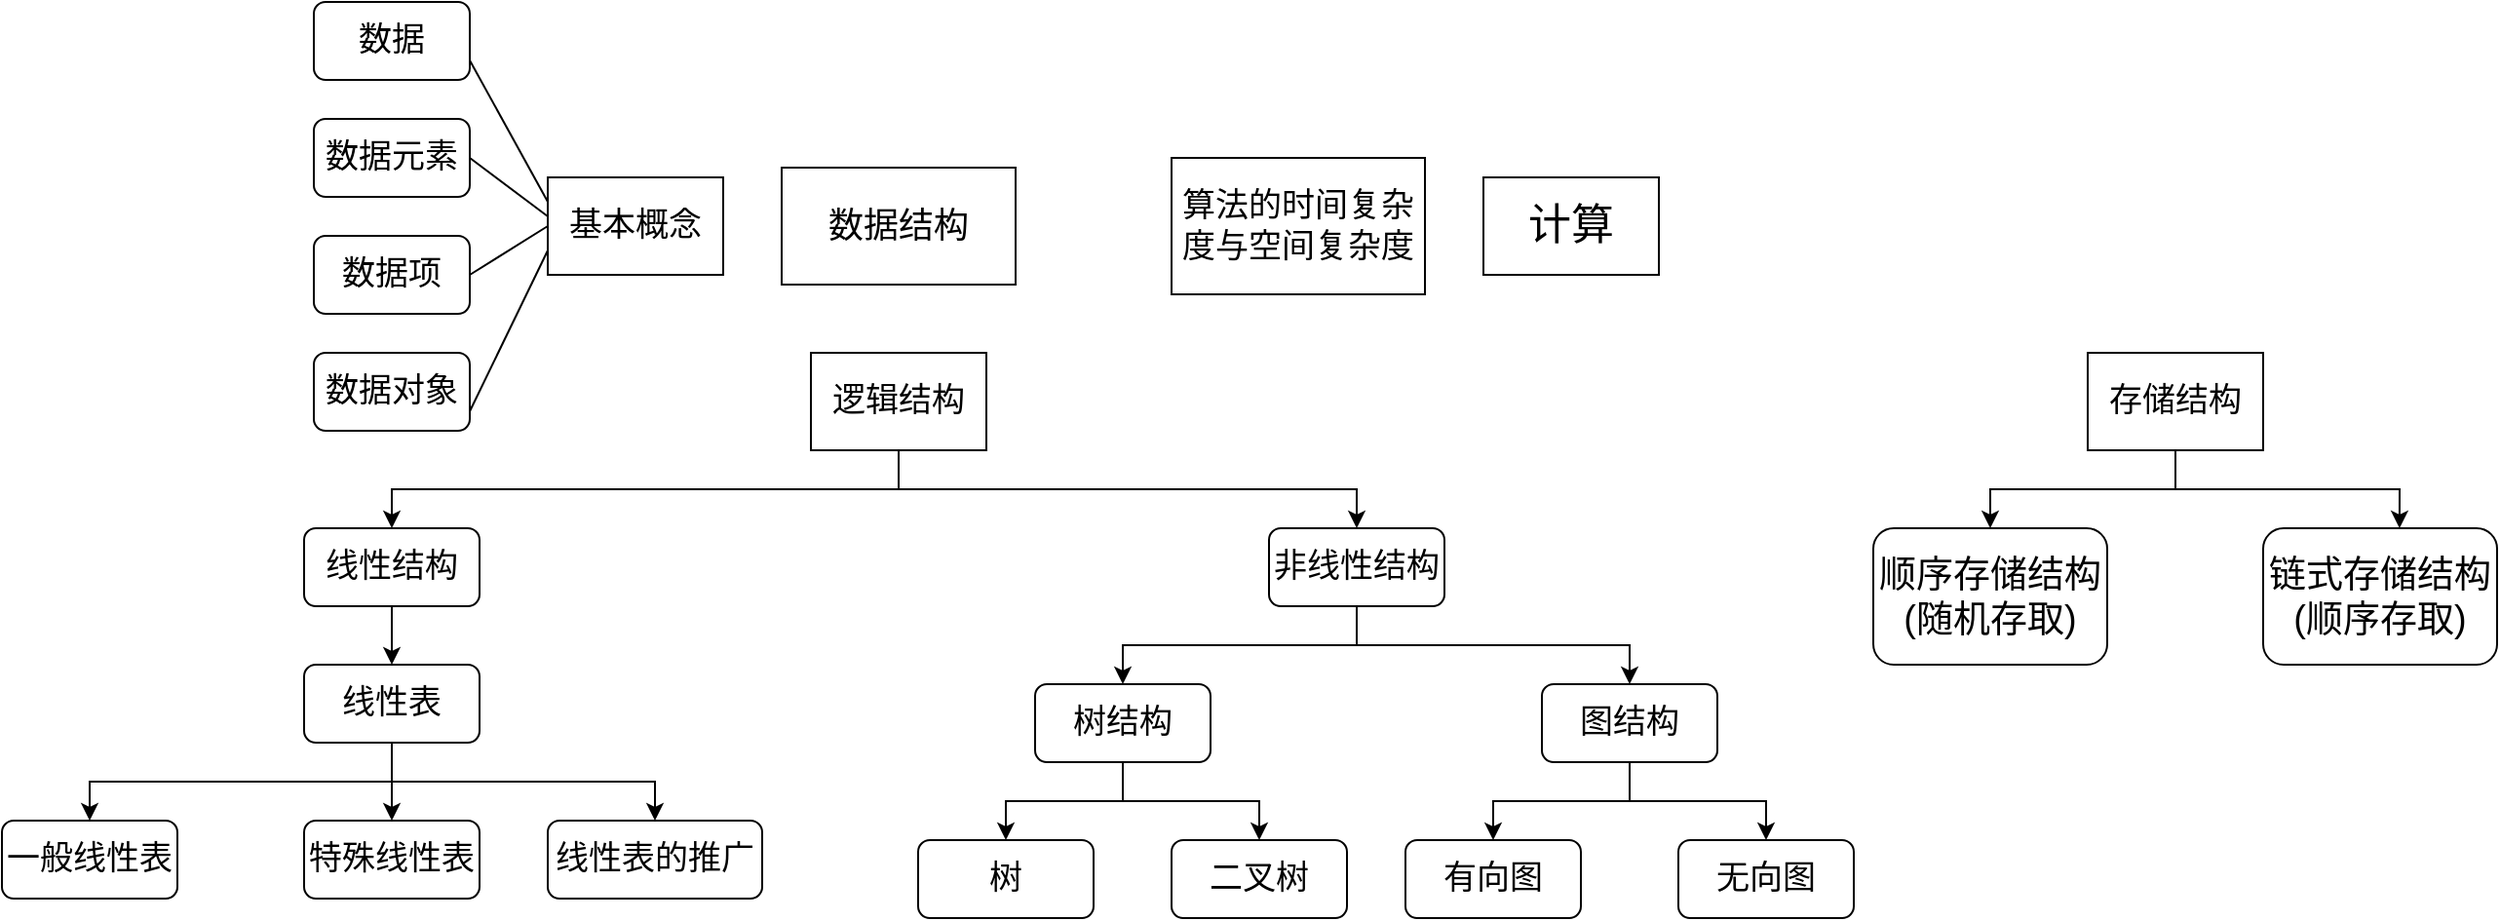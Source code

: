 <mxfile version="24.7.5">
  <diagram name="第 1 页" id="1I5DRWzhS_6sZe2GTjOA">
    <mxGraphModel dx="101312" dy="713" grid="1" gridSize="10" guides="1" tooltips="1" connect="1" arrows="1" fold="1" page="1" pageScale="1" pageWidth="99999" pageHeight="99999" math="0" shadow="0">
      <root>
        <mxCell id="0" />
        <mxCell id="1" parent="0" />
        <mxCell id="PPXtktauCG2vYTS8j9W_-1" value="&lt;font style=&quot;font-size: 17px;&quot;&gt;基本概念&lt;/font&gt;" style="rounded=0;whiteSpace=wrap;html=1;" vertex="1" parent="1">
          <mxGeometry x="200" y="330" width="90" height="50" as="geometry" />
        </mxCell>
        <mxCell id="PPXtktauCG2vYTS8j9W_-3" value="&lt;font style=&quot;font-size: 17px;&quot;&gt;数据&lt;/font&gt;" style="rounded=1;whiteSpace=wrap;html=1;" vertex="1" parent="1">
          <mxGeometry x="80" y="240" width="80" height="40" as="geometry" />
        </mxCell>
        <mxCell id="PPXtktauCG2vYTS8j9W_-5" value="&lt;font style=&quot;font-size: 17px;&quot;&gt;数据元素&lt;/font&gt;" style="rounded=1;whiteSpace=wrap;html=1;" vertex="1" parent="1">
          <mxGeometry x="80" y="300" width="80" height="40" as="geometry" />
        </mxCell>
        <mxCell id="PPXtktauCG2vYTS8j9W_-6" value="&lt;font style=&quot;font-size: 17px;&quot;&gt;数据项&lt;/font&gt;" style="rounded=1;whiteSpace=wrap;html=1;" vertex="1" parent="1">
          <mxGeometry x="80" y="360" width="80" height="40" as="geometry" />
        </mxCell>
        <mxCell id="PPXtktauCG2vYTS8j9W_-7" value="&lt;font style=&quot;font-size: 17px;&quot;&gt;数据对象&lt;/font&gt;" style="rounded=1;whiteSpace=wrap;html=1;" vertex="1" parent="1">
          <mxGeometry x="80" y="420" width="80" height="40" as="geometry" />
        </mxCell>
        <mxCell id="PPXtktauCG2vYTS8j9W_-8" value="&lt;font style=&quot;font-size: 18px;&quot;&gt;数据结构&lt;/font&gt;" style="rounded=0;whiteSpace=wrap;html=1;" vertex="1" parent="1">
          <mxGeometry x="320" y="325" width="120" height="60" as="geometry" />
        </mxCell>
        <mxCell id="PPXtktauCG2vYTS8j9W_-25" style="edgeStyle=orthogonalEdgeStyle;rounded=0;orthogonalLoop=1;jettySize=auto;html=1;exitX=0.5;exitY=1;exitDx=0;exitDy=0;entryX=0.5;entryY=0;entryDx=0;entryDy=0;" edge="1" parent="1" source="PPXtktauCG2vYTS8j9W_-9" target="PPXtktauCG2vYTS8j9W_-11">
          <mxGeometry relative="1" as="geometry" />
        </mxCell>
        <mxCell id="PPXtktauCG2vYTS8j9W_-26" style="edgeStyle=orthogonalEdgeStyle;rounded=0;orthogonalLoop=1;jettySize=auto;html=1;exitX=0.5;exitY=1;exitDx=0;exitDy=0;" edge="1" parent="1" source="PPXtktauCG2vYTS8j9W_-9" target="PPXtktauCG2vYTS8j9W_-12">
          <mxGeometry relative="1" as="geometry" />
        </mxCell>
        <mxCell id="PPXtktauCG2vYTS8j9W_-9" value="&lt;span style=&quot;font-size: 17px;&quot;&gt;逻辑结构&lt;/span&gt;" style="rounded=0;whiteSpace=wrap;html=1;" vertex="1" parent="1">
          <mxGeometry x="335" y="420" width="90" height="50" as="geometry" />
        </mxCell>
        <mxCell id="PPXtktauCG2vYTS8j9W_-46" style="edgeStyle=orthogonalEdgeStyle;rounded=0;orthogonalLoop=1;jettySize=auto;html=1;exitX=0.5;exitY=1;exitDx=0;exitDy=0;entryX=0.5;entryY=0;entryDx=0;entryDy=0;" edge="1" parent="1" source="PPXtktauCG2vYTS8j9W_-10" target="PPXtktauCG2vYTS8j9W_-42">
          <mxGeometry relative="1" as="geometry" />
        </mxCell>
        <mxCell id="PPXtktauCG2vYTS8j9W_-10" value="&lt;span style=&quot;font-size: 17px;&quot;&gt;存储结构&lt;/span&gt;" style="rounded=0;whiteSpace=wrap;html=1;" vertex="1" parent="1">
          <mxGeometry x="990" y="420" width="90" height="50" as="geometry" />
        </mxCell>
        <mxCell id="PPXtktauCG2vYTS8j9W_-27" style="edgeStyle=orthogonalEdgeStyle;rounded=0;orthogonalLoop=1;jettySize=auto;html=1;exitX=0.5;exitY=1;exitDx=0;exitDy=0;entryX=0.5;entryY=0;entryDx=0;entryDy=0;" edge="1" parent="1" source="PPXtktauCG2vYTS8j9W_-11" target="PPXtktauCG2vYTS8j9W_-13">
          <mxGeometry relative="1" as="geometry" />
        </mxCell>
        <mxCell id="PPXtktauCG2vYTS8j9W_-11" value="&lt;span style=&quot;font-size: 17px;&quot;&gt;线性结构&lt;/span&gt;" style="rounded=1;whiteSpace=wrap;html=1;" vertex="1" parent="1">
          <mxGeometry x="75" y="510" width="90" height="40" as="geometry" />
        </mxCell>
        <mxCell id="PPXtktauCG2vYTS8j9W_-31" style="edgeStyle=orthogonalEdgeStyle;rounded=0;orthogonalLoop=1;jettySize=auto;html=1;exitX=0.5;exitY=1;exitDx=0;exitDy=0;" edge="1" parent="1" source="PPXtktauCG2vYTS8j9W_-12" target="PPXtktauCG2vYTS8j9W_-18">
          <mxGeometry relative="1" as="geometry" />
        </mxCell>
        <mxCell id="PPXtktauCG2vYTS8j9W_-32" style="edgeStyle=orthogonalEdgeStyle;rounded=0;orthogonalLoop=1;jettySize=auto;html=1;exitX=0.5;exitY=1;exitDx=0;exitDy=0;" edge="1" parent="1" source="PPXtktauCG2vYTS8j9W_-12" target="PPXtktauCG2vYTS8j9W_-19">
          <mxGeometry relative="1" as="geometry" />
        </mxCell>
        <mxCell id="PPXtktauCG2vYTS8j9W_-12" value="&lt;span style=&quot;font-size: 17px;&quot;&gt;非线性结构&lt;/span&gt;" style="rounded=1;whiteSpace=wrap;html=1;" vertex="1" parent="1">
          <mxGeometry x="570" y="510" width="90" height="40" as="geometry" />
        </mxCell>
        <mxCell id="PPXtktauCG2vYTS8j9W_-28" style="edgeStyle=orthogonalEdgeStyle;rounded=0;orthogonalLoop=1;jettySize=auto;html=1;exitX=0.5;exitY=1;exitDx=0;exitDy=0;entryX=0.5;entryY=0;entryDx=0;entryDy=0;" edge="1" parent="1" source="PPXtktauCG2vYTS8j9W_-13" target="PPXtktauCG2vYTS8j9W_-15">
          <mxGeometry relative="1" as="geometry" />
        </mxCell>
        <mxCell id="PPXtktauCG2vYTS8j9W_-29" style="edgeStyle=orthogonalEdgeStyle;rounded=0;orthogonalLoop=1;jettySize=auto;html=1;exitX=0.5;exitY=1;exitDx=0;exitDy=0;entryX=0.5;entryY=0;entryDx=0;entryDy=0;" edge="1" parent="1" source="PPXtktauCG2vYTS8j9W_-13" target="PPXtktauCG2vYTS8j9W_-14">
          <mxGeometry relative="1" as="geometry" />
        </mxCell>
        <mxCell id="PPXtktauCG2vYTS8j9W_-30" style="edgeStyle=orthogonalEdgeStyle;rounded=0;orthogonalLoop=1;jettySize=auto;html=1;exitX=0.5;exitY=1;exitDx=0;exitDy=0;" edge="1" parent="1" source="PPXtktauCG2vYTS8j9W_-13" target="PPXtktauCG2vYTS8j9W_-16">
          <mxGeometry relative="1" as="geometry" />
        </mxCell>
        <mxCell id="PPXtktauCG2vYTS8j9W_-13" value="&lt;span style=&quot;font-size: 17px;&quot;&gt;线性表&lt;/span&gt;" style="rounded=1;whiteSpace=wrap;html=1;" vertex="1" parent="1">
          <mxGeometry x="75" y="580" width="90" height="40" as="geometry" />
        </mxCell>
        <mxCell id="PPXtktauCG2vYTS8j9W_-14" value="&lt;span style=&quot;font-size: 17px;&quot;&gt;一般线性表&lt;/span&gt;" style="rounded=1;whiteSpace=wrap;html=1;" vertex="1" parent="1">
          <mxGeometry x="-80" y="660" width="90" height="40" as="geometry" />
        </mxCell>
        <mxCell id="PPXtktauCG2vYTS8j9W_-15" value="&lt;span style=&quot;font-size: 17px;&quot;&gt;特殊线性表&lt;/span&gt;" style="rounded=1;whiteSpace=wrap;html=1;" vertex="1" parent="1">
          <mxGeometry x="75" y="660" width="90" height="40" as="geometry" />
        </mxCell>
        <mxCell id="PPXtktauCG2vYTS8j9W_-16" value="&lt;span style=&quot;font-size: 17px;&quot;&gt;线性表的推广&lt;/span&gt;" style="rounded=1;whiteSpace=wrap;html=1;" vertex="1" parent="1">
          <mxGeometry x="200" y="660" width="110" height="40" as="geometry" />
        </mxCell>
        <mxCell id="PPXtktauCG2vYTS8j9W_-33" style="edgeStyle=orthogonalEdgeStyle;rounded=0;orthogonalLoop=1;jettySize=auto;html=1;exitX=0.5;exitY=1;exitDx=0;exitDy=0;" edge="1" parent="1" source="PPXtktauCG2vYTS8j9W_-18" target="PPXtktauCG2vYTS8j9W_-20">
          <mxGeometry relative="1" as="geometry" />
        </mxCell>
        <mxCell id="PPXtktauCG2vYTS8j9W_-34" style="edgeStyle=orthogonalEdgeStyle;rounded=0;orthogonalLoop=1;jettySize=auto;html=1;exitX=0.5;exitY=1;exitDx=0;exitDy=0;" edge="1" parent="1" source="PPXtktauCG2vYTS8j9W_-18" target="PPXtktauCG2vYTS8j9W_-21">
          <mxGeometry relative="1" as="geometry" />
        </mxCell>
        <mxCell id="PPXtktauCG2vYTS8j9W_-18" value="&lt;span style=&quot;font-size: 17px;&quot;&gt;树结构&lt;/span&gt;" style="rounded=1;whiteSpace=wrap;html=1;" vertex="1" parent="1">
          <mxGeometry x="450" y="590" width="90" height="40" as="geometry" />
        </mxCell>
        <mxCell id="PPXtktauCG2vYTS8j9W_-35" style="edgeStyle=orthogonalEdgeStyle;rounded=0;orthogonalLoop=1;jettySize=auto;html=1;exitX=0.5;exitY=1;exitDx=0;exitDy=0;entryX=0.5;entryY=0;entryDx=0;entryDy=0;" edge="1" parent="1" source="PPXtktauCG2vYTS8j9W_-19" target="PPXtktauCG2vYTS8j9W_-22">
          <mxGeometry relative="1" as="geometry" />
        </mxCell>
        <mxCell id="PPXtktauCG2vYTS8j9W_-36" style="edgeStyle=orthogonalEdgeStyle;rounded=0;orthogonalLoop=1;jettySize=auto;html=1;entryX=0.5;entryY=0;entryDx=0;entryDy=0;" edge="1" parent="1" source="PPXtktauCG2vYTS8j9W_-19" target="PPXtktauCG2vYTS8j9W_-23">
          <mxGeometry relative="1" as="geometry" />
        </mxCell>
        <mxCell id="PPXtktauCG2vYTS8j9W_-19" value="&lt;span style=&quot;font-size: 17px;&quot;&gt;图结构&lt;/span&gt;" style="rounded=1;whiteSpace=wrap;html=1;" vertex="1" parent="1">
          <mxGeometry x="710" y="590" width="90" height="40" as="geometry" />
        </mxCell>
        <mxCell id="PPXtktauCG2vYTS8j9W_-20" value="&lt;span style=&quot;font-size: 17px;&quot;&gt;树&lt;/span&gt;" style="rounded=1;whiteSpace=wrap;html=1;" vertex="1" parent="1">
          <mxGeometry x="390" y="670" width="90" height="40" as="geometry" />
        </mxCell>
        <mxCell id="PPXtktauCG2vYTS8j9W_-21" value="&lt;span style=&quot;font-size: 17px;&quot;&gt;二叉树&lt;/span&gt;" style="rounded=1;whiteSpace=wrap;html=1;" vertex="1" parent="1">
          <mxGeometry x="520" y="670" width="90" height="40" as="geometry" />
        </mxCell>
        <mxCell id="PPXtktauCG2vYTS8j9W_-22" value="&lt;span style=&quot;font-size: 17px;&quot;&gt;有向图&lt;/span&gt;" style="rounded=1;whiteSpace=wrap;html=1;" vertex="1" parent="1">
          <mxGeometry x="640" y="670" width="90" height="40" as="geometry" />
        </mxCell>
        <mxCell id="PPXtktauCG2vYTS8j9W_-23" value="&lt;span style=&quot;font-size: 17px;&quot;&gt;无向图&lt;/span&gt;" style="rounded=1;whiteSpace=wrap;html=1;" vertex="1" parent="1">
          <mxGeometry x="780" y="670" width="90" height="40" as="geometry" />
        </mxCell>
        <mxCell id="PPXtktauCG2vYTS8j9W_-38" value="" style="endArrow=none;html=1;rounded=0;exitX=1;exitY=0.75;exitDx=0;exitDy=0;entryX=0;entryY=0.25;entryDx=0;entryDy=0;" edge="1" parent="1" source="PPXtktauCG2vYTS8j9W_-3" target="PPXtktauCG2vYTS8j9W_-1">
          <mxGeometry width="50" height="50" relative="1" as="geometry">
            <mxPoint x="320" y="430" as="sourcePoint" />
            <mxPoint x="370" y="380" as="targetPoint" />
          </mxGeometry>
        </mxCell>
        <mxCell id="PPXtktauCG2vYTS8j9W_-39" value="" style="endArrow=none;html=1;rounded=0;exitX=1;exitY=0.5;exitDx=0;exitDy=0;" edge="1" parent="1" source="PPXtktauCG2vYTS8j9W_-5">
          <mxGeometry width="50" height="50" relative="1" as="geometry">
            <mxPoint x="170" y="280" as="sourcePoint" />
            <mxPoint x="200" y="350" as="targetPoint" />
          </mxGeometry>
        </mxCell>
        <mxCell id="PPXtktauCG2vYTS8j9W_-40" value="" style="endArrow=none;html=1;rounded=0;exitX=1;exitY=0.5;exitDx=0;exitDy=0;entryX=0;entryY=0.5;entryDx=0;entryDy=0;" edge="1" parent="1" source="PPXtktauCG2vYTS8j9W_-6" target="PPXtktauCG2vYTS8j9W_-1">
          <mxGeometry width="50" height="50" relative="1" as="geometry">
            <mxPoint x="180" y="290" as="sourcePoint" />
            <mxPoint x="220" y="363" as="targetPoint" />
          </mxGeometry>
        </mxCell>
        <mxCell id="PPXtktauCG2vYTS8j9W_-41" value="" style="endArrow=none;html=1;rounded=0;exitX=0;exitY=0.75;exitDx=0;exitDy=0;entryX=1;entryY=0.75;entryDx=0;entryDy=0;" edge="1" parent="1" source="PPXtktauCG2vYTS8j9W_-1" target="PPXtktauCG2vYTS8j9W_-7">
          <mxGeometry width="50" height="50" relative="1" as="geometry">
            <mxPoint x="190" y="300" as="sourcePoint" />
            <mxPoint x="230" y="373" as="targetPoint" />
          </mxGeometry>
        </mxCell>
        <mxCell id="PPXtktauCG2vYTS8j9W_-42" value="&lt;font style=&quot;font-size: 19px;&quot;&gt;顺序存储结构(随机存取)&lt;/font&gt;" style="rounded=1;whiteSpace=wrap;html=1;" vertex="1" parent="1">
          <mxGeometry x="880" y="510" width="120" height="70" as="geometry" />
        </mxCell>
        <mxCell id="PPXtktauCG2vYTS8j9W_-43" value="&lt;font style=&quot;font-size: 19px;&quot;&gt;链式存储结构(顺序存取)&lt;/font&gt;" style="rounded=1;whiteSpace=wrap;html=1;" vertex="1" parent="1">
          <mxGeometry x="1080" y="510" width="120" height="70" as="geometry" />
        </mxCell>
        <mxCell id="PPXtktauCG2vYTS8j9W_-45" value="&lt;span style=&quot;font-size: 17px;&quot;&gt;算法的时间复杂度与空间复杂度&lt;/span&gt;" style="rounded=0;whiteSpace=wrap;html=1;" vertex="1" parent="1">
          <mxGeometry x="520" y="320" width="130" height="70" as="geometry" />
        </mxCell>
        <mxCell id="PPXtktauCG2vYTS8j9W_-47" style="edgeStyle=orthogonalEdgeStyle;rounded=0;orthogonalLoop=1;jettySize=auto;html=1;exitX=0.5;exitY=1;exitDx=0;exitDy=0;entryX=0.583;entryY=0;entryDx=0;entryDy=0;entryPerimeter=0;" edge="1" parent="1" source="PPXtktauCG2vYTS8j9W_-10" target="PPXtktauCG2vYTS8j9W_-43">
          <mxGeometry relative="1" as="geometry" />
        </mxCell>
        <mxCell id="PPXtktauCG2vYTS8j9W_-48" value="&lt;font style=&quot;font-size: 22px;&quot;&gt;计算&lt;/font&gt;" style="rounded=0;whiteSpace=wrap;html=1;" vertex="1" parent="1">
          <mxGeometry x="680" y="330" width="90" height="50" as="geometry" />
        </mxCell>
      </root>
    </mxGraphModel>
  </diagram>
</mxfile>

